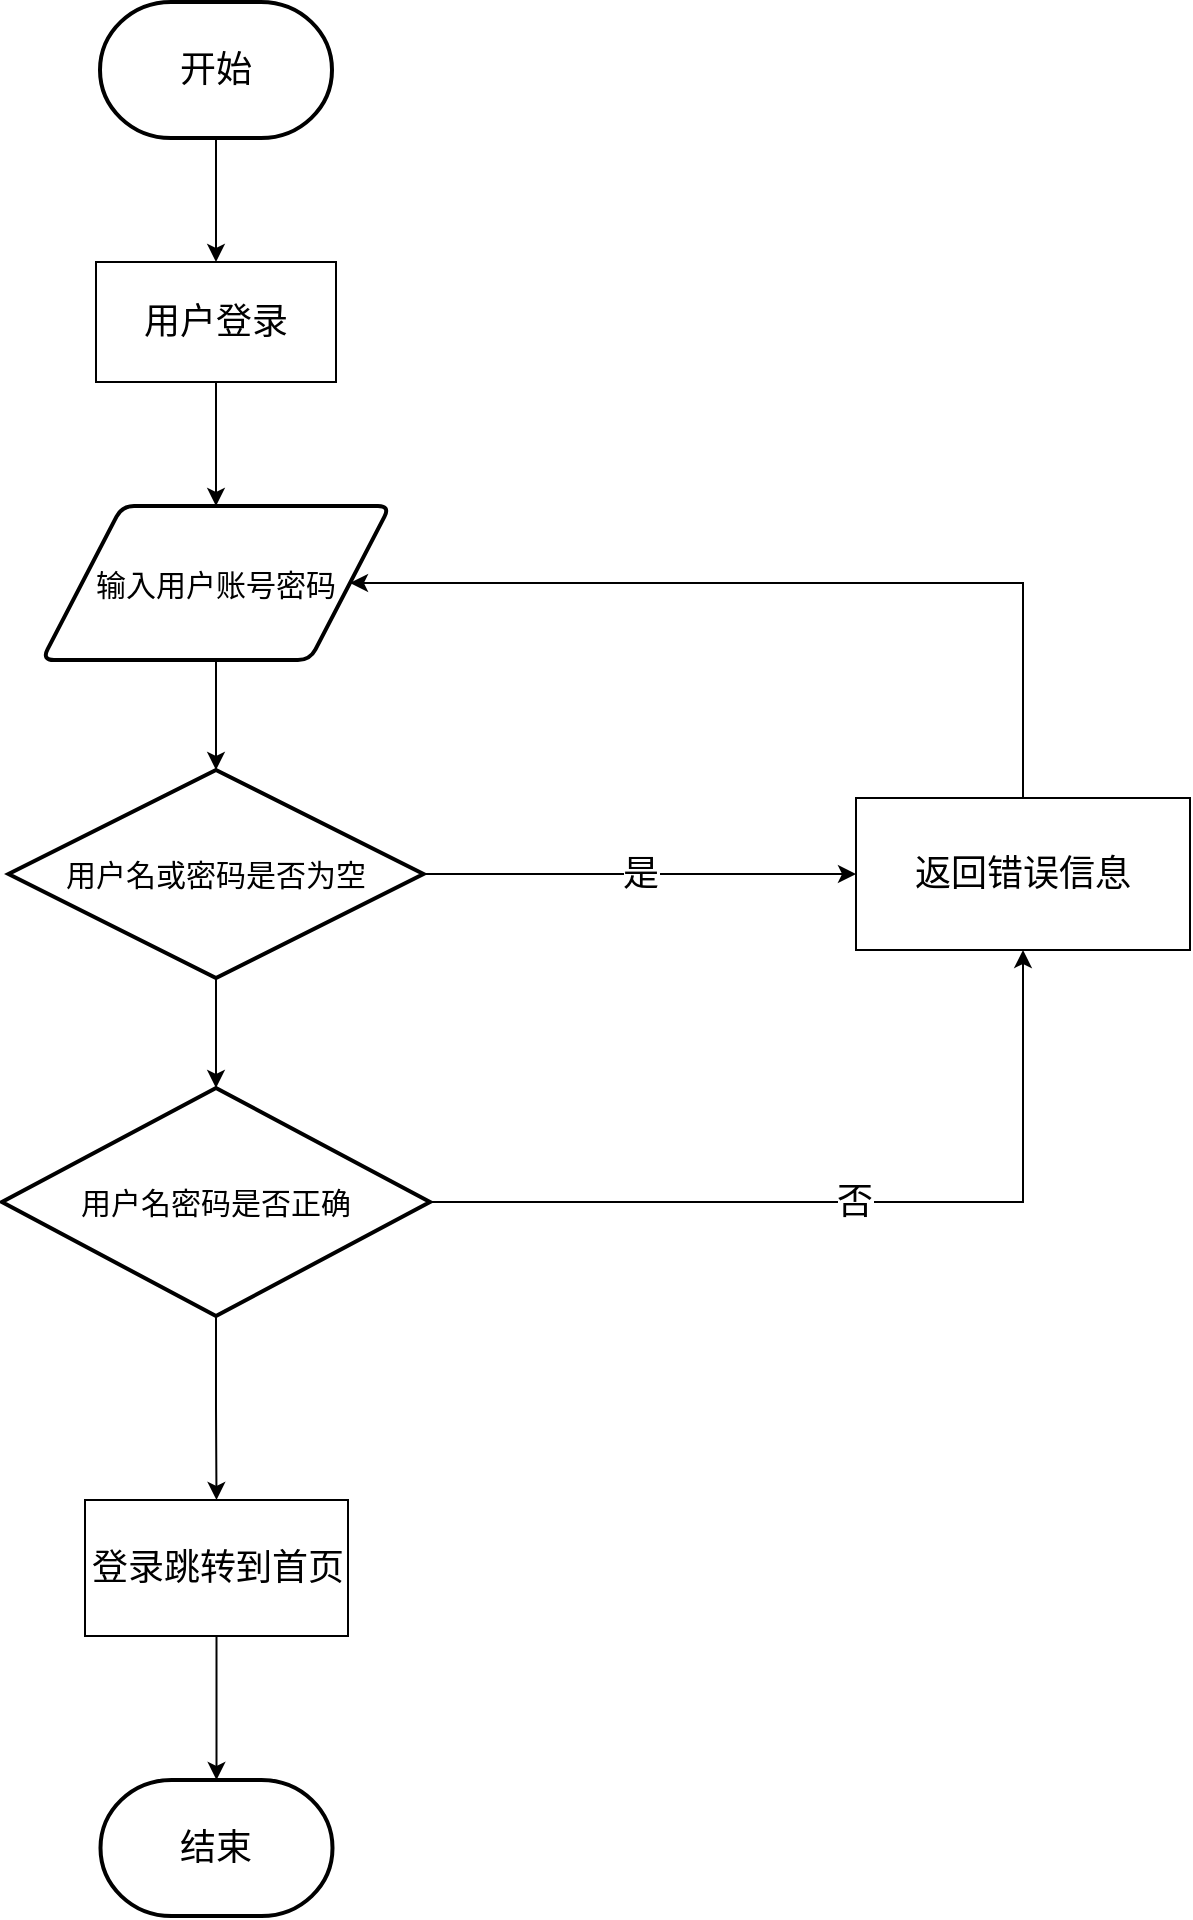<mxfile version="21.3.2" type="github">
  <diagram name="第 1 页" id="X0zgrUVf8Tr-ZXDAozE8">
    <mxGraphModel dx="4944" dy="-845" grid="0" gridSize="10" guides="1" tooltips="1" connect="1" arrows="1" fold="1" page="1" pageScale="1" pageWidth="827" pageHeight="1169" math="0" shadow="0">
      <root>
        <mxCell id="0" />
        <mxCell id="1" parent="0" />
        <mxCell id="dg8vj9RYwA9n3tDSrNpJ-1" style="edgeStyle=orthogonalEdgeStyle;rounded=0;orthogonalLoop=1;jettySize=auto;html=1;exitX=0.5;exitY=1;exitDx=0;exitDy=0;exitPerimeter=0;entryX=0.5;entryY=0;entryDx=0;entryDy=0;" edge="1" parent="1" source="dg8vj9RYwA9n3tDSrNpJ-2" target="dg8vj9RYwA9n3tDSrNpJ-6">
          <mxGeometry relative="1" as="geometry" />
        </mxCell>
        <mxCell id="dg8vj9RYwA9n3tDSrNpJ-2" value="开始" style="strokeWidth=2;html=1;shape=mxgraph.flowchart.terminator;whiteSpace=wrap;fontSize=18;" vertex="1" parent="1">
          <mxGeometry x="-1476" y="2406" width="116" height="68" as="geometry" />
        </mxCell>
        <mxCell id="dg8vj9RYwA9n3tDSrNpJ-3" style="edgeStyle=orthogonalEdgeStyle;rounded=0;orthogonalLoop=1;jettySize=auto;html=1;exitX=0.5;exitY=1;exitDx=0;exitDy=0;entryX=0.5;entryY=0;entryDx=0;entryDy=0;entryPerimeter=0;" edge="1" parent="1" source="dg8vj9RYwA9n3tDSrNpJ-4" target="dg8vj9RYwA9n3tDSrNpJ-9">
          <mxGeometry relative="1" as="geometry" />
        </mxCell>
        <mxCell id="dg8vj9RYwA9n3tDSrNpJ-4" value="输入用户账号密码" style="shape=parallelogram;html=1;strokeWidth=2;perimeter=parallelogramPerimeter;whiteSpace=wrap;rounded=1;arcSize=12;size=0.23;fontSize=15;" vertex="1" parent="1">
          <mxGeometry x="-1505" y="2658" width="174" height="77" as="geometry" />
        </mxCell>
        <mxCell id="dg8vj9RYwA9n3tDSrNpJ-5" style="edgeStyle=orthogonalEdgeStyle;rounded=0;orthogonalLoop=1;jettySize=auto;html=1;exitX=0.5;exitY=1;exitDx=0;exitDy=0;entryX=0.5;entryY=0;entryDx=0;entryDy=0;" edge="1" parent="1" source="dg8vj9RYwA9n3tDSrNpJ-6" target="dg8vj9RYwA9n3tDSrNpJ-4">
          <mxGeometry relative="1" as="geometry" />
        </mxCell>
        <mxCell id="dg8vj9RYwA9n3tDSrNpJ-6" value="用户登录" style="rounded=0;whiteSpace=wrap;html=1;fontSize=18;" vertex="1" parent="1">
          <mxGeometry x="-1478" y="2536" width="120" height="60" as="geometry" />
        </mxCell>
        <mxCell id="dg8vj9RYwA9n3tDSrNpJ-7" style="edgeStyle=orthogonalEdgeStyle;rounded=0;orthogonalLoop=1;jettySize=auto;html=1;exitX=0.5;exitY=1;exitDx=0;exitDy=0;exitPerimeter=0;entryX=0.5;entryY=0;entryDx=0;entryDy=0;entryPerimeter=0;" edge="1" parent="1" source="dg8vj9RYwA9n3tDSrNpJ-9" target="dg8vj9RYwA9n3tDSrNpJ-12">
          <mxGeometry relative="1" as="geometry" />
        </mxCell>
        <mxCell id="dg8vj9RYwA9n3tDSrNpJ-8" value="&lt;font style=&quot;font-size: 18px;&quot;&gt;是&lt;/font&gt;" style="edgeStyle=orthogonalEdgeStyle;rounded=0;orthogonalLoop=1;jettySize=auto;html=1;exitX=1;exitY=0.5;exitDx=0;exitDy=0;exitPerimeter=0;entryX=0;entryY=0.5;entryDx=0;entryDy=0;" edge="1" parent="1" source="dg8vj9RYwA9n3tDSrNpJ-9" target="dg8vj9RYwA9n3tDSrNpJ-14">
          <mxGeometry relative="1" as="geometry" />
        </mxCell>
        <mxCell id="dg8vj9RYwA9n3tDSrNpJ-9" value="&lt;font style=&quot;font-size: 15px;&quot;&gt;用户名或密码是否为空&lt;/font&gt;" style="strokeWidth=2;html=1;shape=mxgraph.flowchart.decision;whiteSpace=wrap;" vertex="1" parent="1">
          <mxGeometry x="-1521.75" y="2790" width="207.5" height="104" as="geometry" />
        </mxCell>
        <mxCell id="dg8vj9RYwA9n3tDSrNpJ-10" value="否" style="edgeStyle=orthogonalEdgeStyle;rounded=0;orthogonalLoop=1;jettySize=auto;html=1;exitX=1;exitY=0.5;exitDx=0;exitDy=0;exitPerimeter=0;entryX=0.5;entryY=1;entryDx=0;entryDy=0;fontSize=18;" edge="1" parent="1" source="dg8vj9RYwA9n3tDSrNpJ-12" target="dg8vj9RYwA9n3tDSrNpJ-14">
          <mxGeometry relative="1" as="geometry" />
        </mxCell>
        <mxCell id="dg8vj9RYwA9n3tDSrNpJ-11" style="edgeStyle=orthogonalEdgeStyle;rounded=0;orthogonalLoop=1;jettySize=auto;html=1;exitX=0.5;exitY=1;exitDx=0;exitDy=0;exitPerimeter=0;entryX=0.5;entryY=0;entryDx=0;entryDy=0;" edge="1" parent="1" source="dg8vj9RYwA9n3tDSrNpJ-12" target="dg8vj9RYwA9n3tDSrNpJ-16">
          <mxGeometry relative="1" as="geometry" />
        </mxCell>
        <mxCell id="dg8vj9RYwA9n3tDSrNpJ-12" value="&lt;font style=&quot;font-size: 15px;&quot;&gt;用户名密码是否正确&lt;/font&gt;" style="strokeWidth=2;html=1;shape=mxgraph.flowchart.decision;whiteSpace=wrap;" vertex="1" parent="1">
          <mxGeometry x="-1525" y="2949" width="214" height="114" as="geometry" />
        </mxCell>
        <mxCell id="dg8vj9RYwA9n3tDSrNpJ-13" style="edgeStyle=orthogonalEdgeStyle;rounded=0;orthogonalLoop=1;jettySize=auto;html=1;exitX=0.5;exitY=0;exitDx=0;exitDy=0;entryX=1;entryY=0.5;entryDx=0;entryDy=0;" edge="1" parent="1" source="dg8vj9RYwA9n3tDSrNpJ-14" target="dg8vj9RYwA9n3tDSrNpJ-4">
          <mxGeometry relative="1" as="geometry">
            <Array as="points">
              <mxPoint x="-1014" y="2697" />
            </Array>
          </mxGeometry>
        </mxCell>
        <mxCell id="dg8vj9RYwA9n3tDSrNpJ-14" value="返回错误信息" style="rounded=0;whiteSpace=wrap;html=1;fontSize=18;" vertex="1" parent="1">
          <mxGeometry x="-1098" y="2804" width="167" height="76" as="geometry" />
        </mxCell>
        <mxCell id="dg8vj9RYwA9n3tDSrNpJ-15" style="edgeStyle=orthogonalEdgeStyle;rounded=0;orthogonalLoop=1;jettySize=auto;html=1;exitX=0.5;exitY=1;exitDx=0;exitDy=0;entryX=0.5;entryY=0;entryDx=0;entryDy=0;entryPerimeter=0;" edge="1" parent="1" source="dg8vj9RYwA9n3tDSrNpJ-16" target="dg8vj9RYwA9n3tDSrNpJ-17">
          <mxGeometry relative="1" as="geometry" />
        </mxCell>
        <mxCell id="dg8vj9RYwA9n3tDSrNpJ-16" value="登录跳转到首页" style="rounded=0;whiteSpace=wrap;html=1;fontSize=18;" vertex="1" parent="1">
          <mxGeometry x="-1483.5" y="3155" width="131.5" height="68" as="geometry" />
        </mxCell>
        <mxCell id="dg8vj9RYwA9n3tDSrNpJ-17" value="结束" style="strokeWidth=2;html=1;shape=mxgraph.flowchart.terminator;whiteSpace=wrap;fontSize=18;" vertex="1" parent="1">
          <mxGeometry x="-1475.75" y="3295" width="116" height="68" as="geometry" />
        </mxCell>
      </root>
    </mxGraphModel>
  </diagram>
</mxfile>

